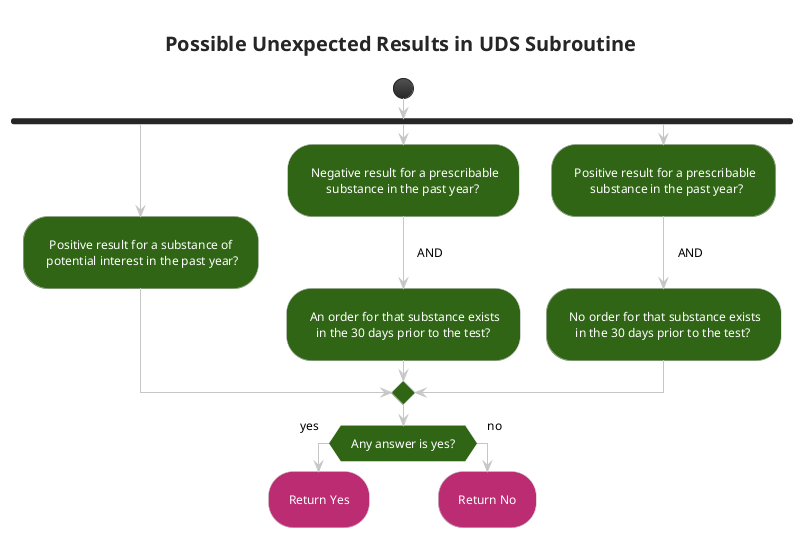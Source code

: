 @startuml subroutine_unexpected_results
!theme carbon-gray
skinparam ActivityBackgroundColor #306516
<style>
activityDiagram {
 FontColor white
 RoundCorner 50
 arrow {
  FontColor: Black
 }
 diamond {
  BackgroundColor #306516
 }
}
</style>
title Possible Unexpected Results in UDS Subroutine
start
fork
:  Positive result for a substance of\n potential interest in the past year?;
fork again
: Negative result for a prescribable\n      substance in the past year?;
-> AND;
: An order for that substance exists\n   in the 30 days prior to the test?;
fork again
: Positive result for a prescribable\n      substance in the past year?;
-> AND;
: No order for that substance exists\n   in the 30 days prior to the test?;
end merge
if (Any answer is yes?) then (yes)
#BC2C73:Return Yes;
kill
else (no)
#BC2C73:Return No;
kill
@enduml